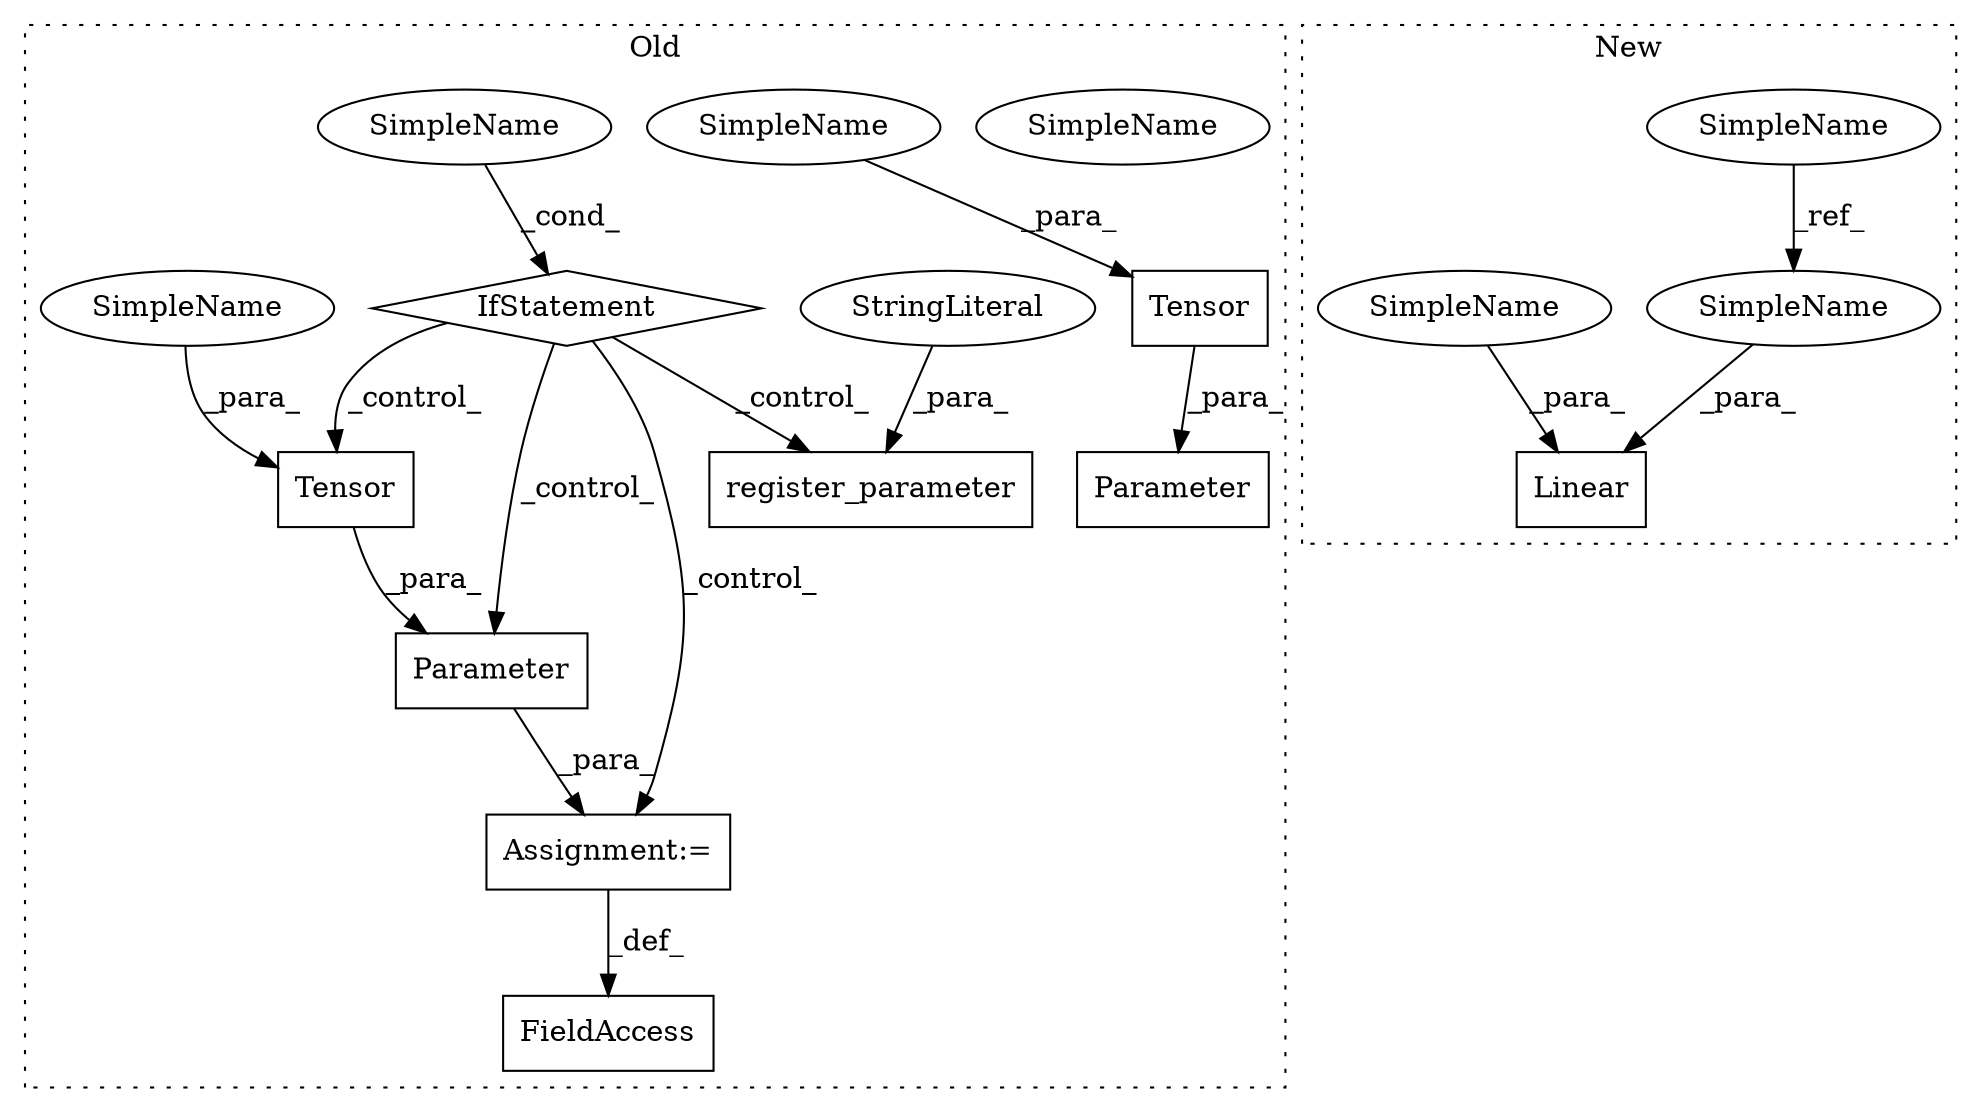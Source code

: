 digraph G {
subgraph cluster0 {
1 [label="register_parameter" a="32" s="591,621" l="19,1" shape="box"];
3 [label="Tensor" a="32" s="543,562" l="7,1" shape="box"];
5 [label="Tensor" a="32" s="455,491" l="7,1" shape="box"];
6 [label="SimpleName" a="42" s="503" l="4" shape="ellipse"];
7 [label="StringLiteral" a="45" s="610" l="6" shape="ellipse"];
8 [label="FieldAccess" a="22" s="517" l="9" shape="box"];
9 [label="IfStatement" a="25" s="499,507" l="4,2" shape="diamond"];
10 [label="Parameter" a="32" s="439,492" l="10,1" shape="box"];
11 [label="Assignment:=" a="7" s="526" l="1" shape="box"];
12 [label="Parameter" a="32" s="527,563" l="10,1" shape="box"];
14 [label="SimpleName" a="42" s="479" l="12" shape="ellipse"];
15 [label="SimpleName" a="42" s="550" l="12" shape="ellipse"];
16 [label="SimpleName" a="42" s="503" l="4" shape="ellipse"];
label = "Old";
style="dotted";
}
subgraph cluster1 {
2 [label="Linear" a="32" s="480,516" l="7,1" shape="box"];
4 [label="SimpleName" a="42" s="232" l="12" shape="ellipse"];
13 [label="SimpleName" a="42" s="499" l="12" shape="ellipse"];
17 [label="SimpleName" a="42" s="512" l="4" shape="ellipse"];
label = "New";
style="dotted";
}
3 -> 12 [label="_para_"];
4 -> 13 [label="_ref_"];
5 -> 10 [label="_para_"];
7 -> 1 [label="_para_"];
9 -> 3 [label="_control_"];
9 -> 1 [label="_control_"];
9 -> 12 [label="_control_"];
9 -> 11 [label="_control_"];
11 -> 8 [label="_def_"];
12 -> 11 [label="_para_"];
13 -> 2 [label="_para_"];
14 -> 5 [label="_para_"];
15 -> 3 [label="_para_"];
16 -> 9 [label="_cond_"];
17 -> 2 [label="_para_"];
}